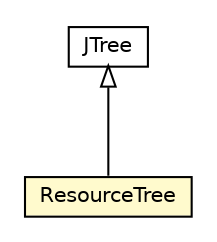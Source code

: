 #!/usr/local/bin/dot
#
# Class diagram 
# Generated by UMLGraph version R5_6-24-gf6e263 (http://www.umlgraph.org/)
#

digraph G {
	edge [fontname="Helvetica",fontsize=10,labelfontname="Helvetica",labelfontsize=10];
	node [fontname="Helvetica",fontsize=10,shape=plaintext];
	nodesep=0.25;
	ranksep=0.5;
	// org.universAAL.tools.makrorecorder.swingGUI.pattern.resource.ResourceTree
	c7023334 [label=<<table title="org.universAAL.tools.makrorecorder.swingGUI.pattern.resource.ResourceTree" border="0" cellborder="1" cellspacing="0" cellpadding="2" port="p" bgcolor="lemonChiffon" href="./ResourceTree.html">
		<tr><td><table border="0" cellspacing="0" cellpadding="1">
<tr><td align="center" balign="center"> ResourceTree </td></tr>
		</table></td></tr>
		</table>>, URL="./ResourceTree.html", fontname="Helvetica", fontcolor="black", fontsize=10.0];
	//org.universAAL.tools.makrorecorder.swingGUI.pattern.resource.ResourceTree extends javax.swing.JTree
	c7023585:p -> c7023334:p [dir=back,arrowtail=empty];
	// javax.swing.JTree
	c7023585 [label=<<table title="javax.swing.JTree" border="0" cellborder="1" cellspacing="0" cellpadding="2" port="p" href="http://java.sun.com/j2se/1.4.2/docs/api/javax/swing/JTree.html">
		<tr><td><table border="0" cellspacing="0" cellpadding="1">
<tr><td align="center" balign="center"> JTree </td></tr>
		</table></td></tr>
		</table>>, URL="http://java.sun.com/j2se/1.4.2/docs/api/javax/swing/JTree.html", fontname="Helvetica", fontcolor="black", fontsize=10.0];
}

